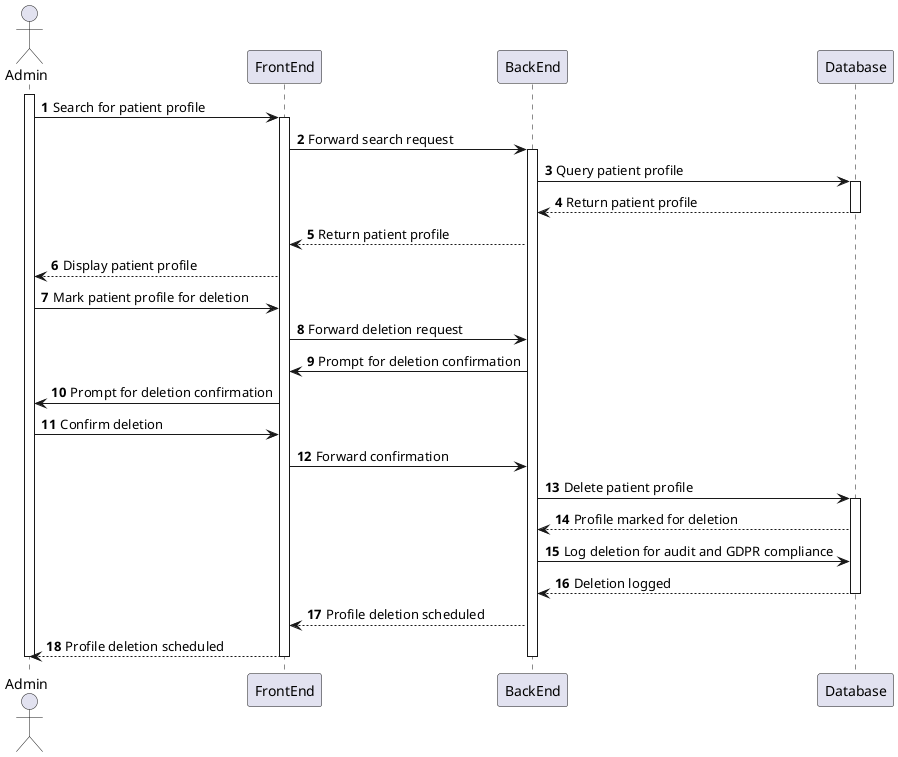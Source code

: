 ﻿@startuml
'https://plantuml.com/sequence-diagram

autonumber
actor Admin as admin
participant "FrontEnd" as front
participant "BackEnd" as back
participant "Database" as db

activate admin
admin -> front: Search for patient profile

activate front
front -> back: Forward search request

activate back
back -> db: Query patient profile

activate db
db --> back: Return patient profile
deactivate db

back --> front: Return patient profile
front --> admin: Display patient profile

admin -> front: Mark patient profile for deletion
front -> back: Forward deletion request

back -> front: Prompt for deletion confirmation
front -> admin: Prompt for deletion confirmation
admin -> front: Confirm deletion
front -> back: Forward confirmation

back -> db: Delete patient profile
activate db
db --> back: Profile marked for deletion

back -> db: Log deletion for audit and GDPR compliance
db --> back: Deletion logged
deactivate db

back --> front: Profile deletion scheduled
front --> admin: Profile deletion scheduled

deactivate back
deactivate front
deactivate admin

@enduml